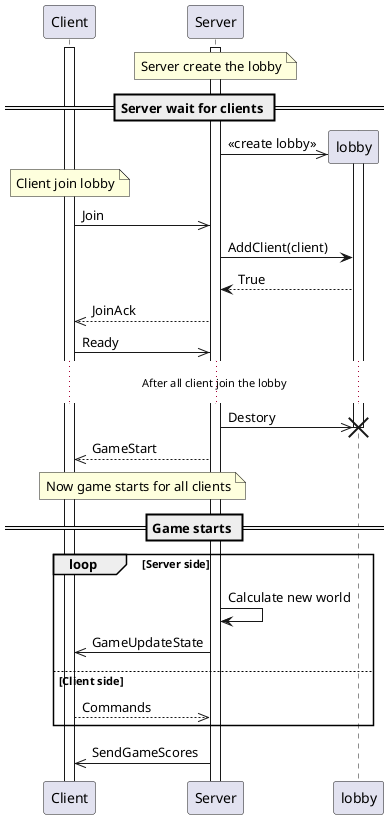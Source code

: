 @startuml sequenceClientServer
    !pragma teoz true
 
    participant "Client" as client
    participant "Server" as server
    
    activate client
    activate server

    note over server: Server create the lobby




    == Server wait for clients ==

    server ->> lobby ** : <<create lobby>>
    activate lobby


    note over client: Client join lobby

    client->>server: Join
    server->lobby: AddClient(client)
    lobby-->server: True
    server-->>client: JoinAck
    client->>server: Ready
    ...After all client join the lobby...
    server->> lobby : Destory
    destroy lobby
    server-->>client: GameStart

   
    note over server, client
      Now game starts for all clients
    end note  
    == Game starts ==
    loop Server side
        server->server: Calculate new world
        server->>client: GameUpdateState
      else Client side
        client-->>server: Commands    
    end group
    server->>client: SendGameScores
    
    @enduml